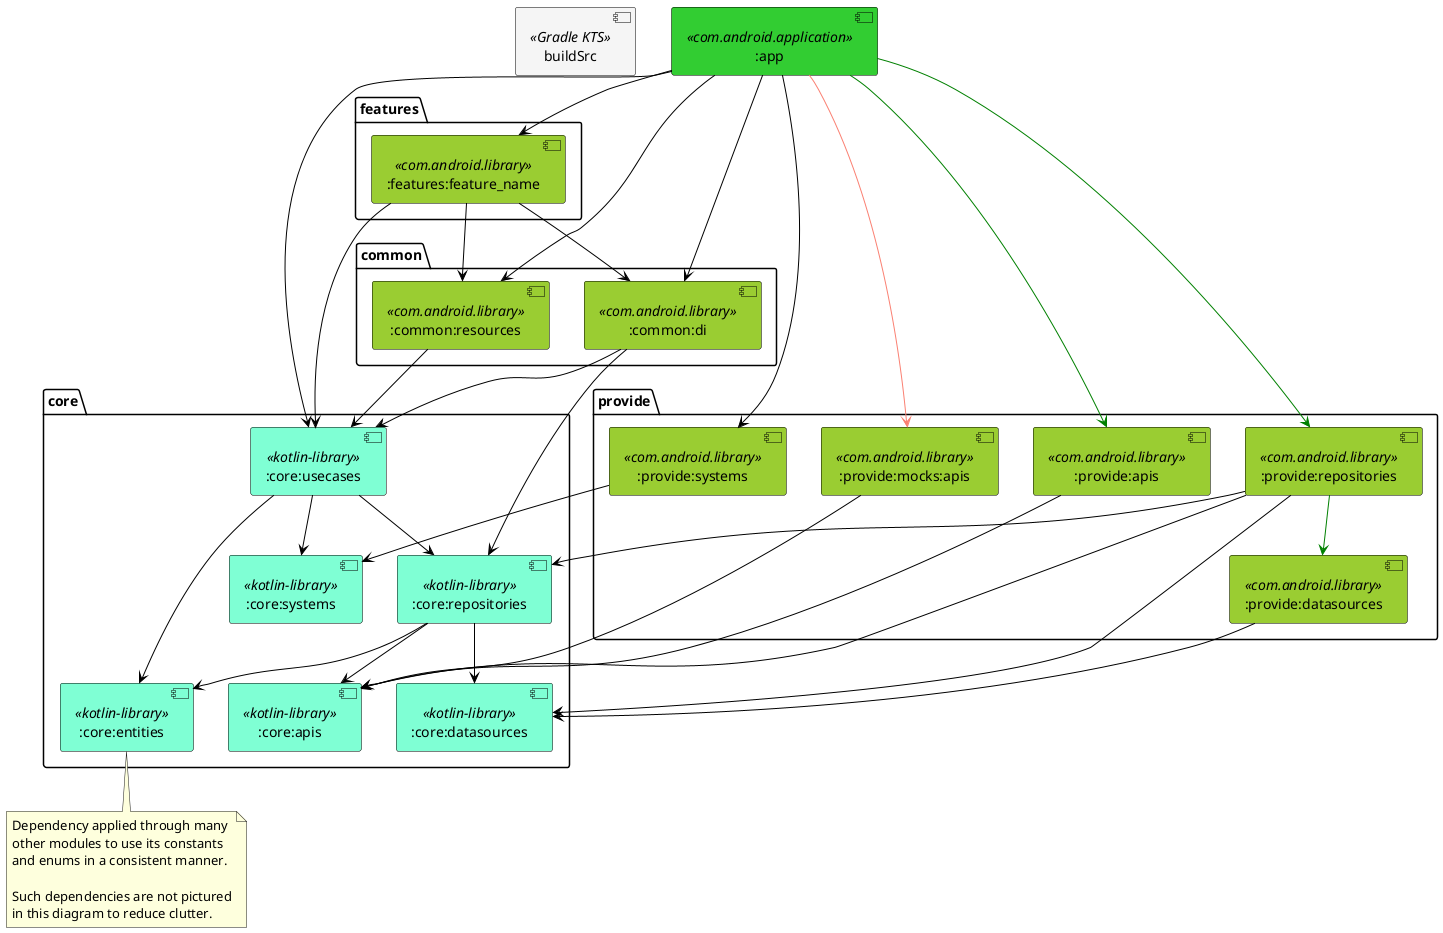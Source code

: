 @startuml

skinparam component{
    ArrowColor Black
    borderColor Black
    ArrowColor<<dev>> Salmon
    ArrowColor<<Hilt>> Green
    backgroundColor<<kotlin-library>> Aquamarine
    backgroundColor<<com.android.library>> YellowGreen
    backgroundColor<<com.android.application>> LimeGreen
    backgroundColor<<Gradle KTS>> WhiteSmoke
}


[buildSrc]<<Gradle KTS>>
[:app]<<com.android.application>>

package "core" {
    [:core:usecases]<<kotlin-library>>
    [:core:systems]<<kotlin-library>>
    [:core:repositories]<<kotlin-library>>
    [:core:entities]<<kotlin-library>>
    [:core:datasources]<<kotlin-library>>
    [:core:apis]<<kotlin-library>>
}

package "common" {
    [:common:di]<<com.android.library>>
    [:common:resources]<<com.android.library>>
}

package "provide"{
    [:provide:apis]<<com.android.library>>
    [:provide:systems]<<com.android.library>>
    [:provide:repositories]<<com.android.library>>
    [:provide:datasources]<<com.android.library>>
    [:provide:mocks:apis]<<com.android.library>>
}

package "features"{
    [:features:feature_name]<<com.android.library>>
}

note bottom of [:core:entities]
    Dependency applied through many
    other modules to use its constants
    and enums in a consistent manner.

    Such dependencies are not pictured
    in this diagram to reduce clutter.
end note

[:app] --> [:core:usecases]

[:app] --> [:common:resources]
[:app] --> [:common:di]

[:app] --> [:provide:systems]

[:app] --> [:features:feature_name]

[:app] --> [:provide:repositories] <<Hilt>>
[:app] --> [:provide:apis]<<Hilt>>
[:app] --> [:provide:mocks:apis] <<dev>>


[:common:di] --> [:core:repositories]
[:common:di] --> [:core:usecases]

[:common:resources] --> [:core:usecases]

[:core:usecases] --> [:core:entities]
[:core:usecases] --> [:core:repositories]
[:core:usecases] --> [:core:systems]

[:core:repositories] --> [:core:entities]
[:core:repositories] --> [:core:apis]
[:core:repositories] --> [:core:datasources]

[:features:feature_name] --> [:common:resources]
[:features:feature_name]--> [:common:di]
[:features:feature_name]--> [:core:usecases]

[:provide:apis] --> [:core:apis]
[:provide:mocks:apis] --> [:core:apis]
[:provide:datasources] --> [:core:datasources]
[:provide:systems] --> [:core:systems]

[:provide:repositories] --> [:core:repositories]
[:provide:repositories] --> [:core:apis]
[:provide:repositories] --> [:core:datasources]
[:provide:repositories] --> [:provide:datasources] <<Hilt>>

@enduml